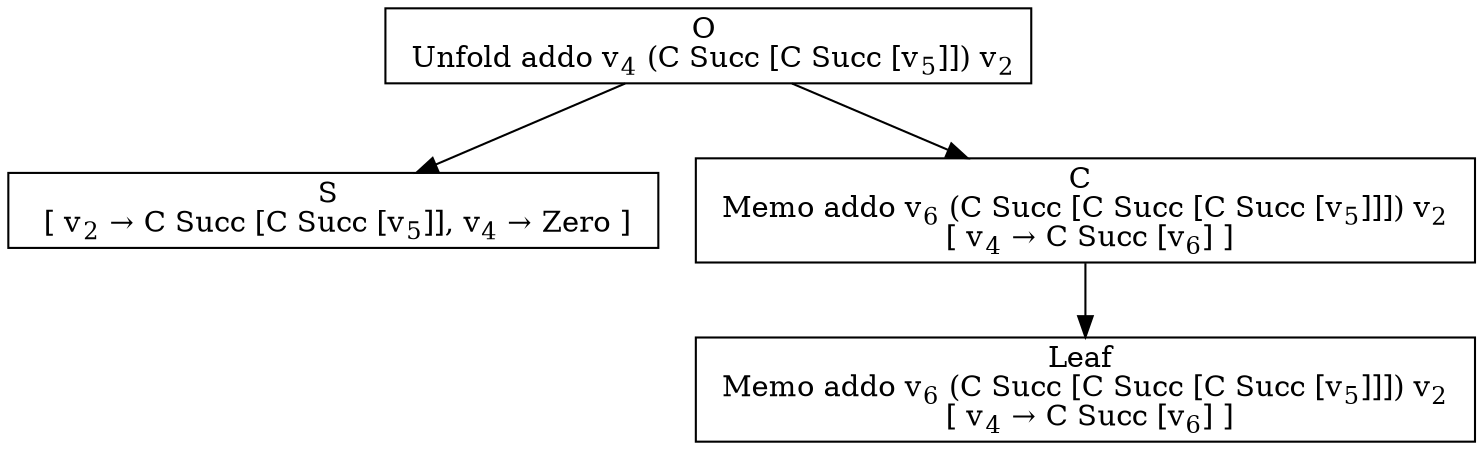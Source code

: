 digraph {
    graph [rankdir=TB
          ,bgcolor=transparent];
    node [shape=box
         ,fillcolor=white
         ,style=filled];
    0 [label=<O <BR/> Unfold addo v<SUB>4</SUB> (C Succ [C Succ [v<SUB>5</SUB>]]) v<SUB>2</SUB>>];
    1 [label=<S <BR/>  [ v<SUB>2</SUB> &rarr; C Succ [C Succ [v<SUB>5</SUB>]], v<SUB>4</SUB> &rarr; Zero ] >];
    2 [label=<C <BR/> Memo addo v<SUB>6</SUB> (C Succ [C Succ [C Succ [v<SUB>5</SUB>]]]) v<SUB>2</SUB> <BR/>  [ v<SUB>4</SUB> &rarr; C Succ [v<SUB>6</SUB>] ] >];
    3 [label=<Leaf <BR/> Memo addo v<SUB>6</SUB> (C Succ [C Succ [C Succ [v<SUB>5</SUB>]]]) v<SUB>2</SUB> <BR/>  [ v<SUB>4</SUB> &rarr; C Succ [v<SUB>6</SUB>] ] >];
    0 -> 1 [label=""];
    0 -> 2 [label=""];
    2 -> 3 [label=""];
}